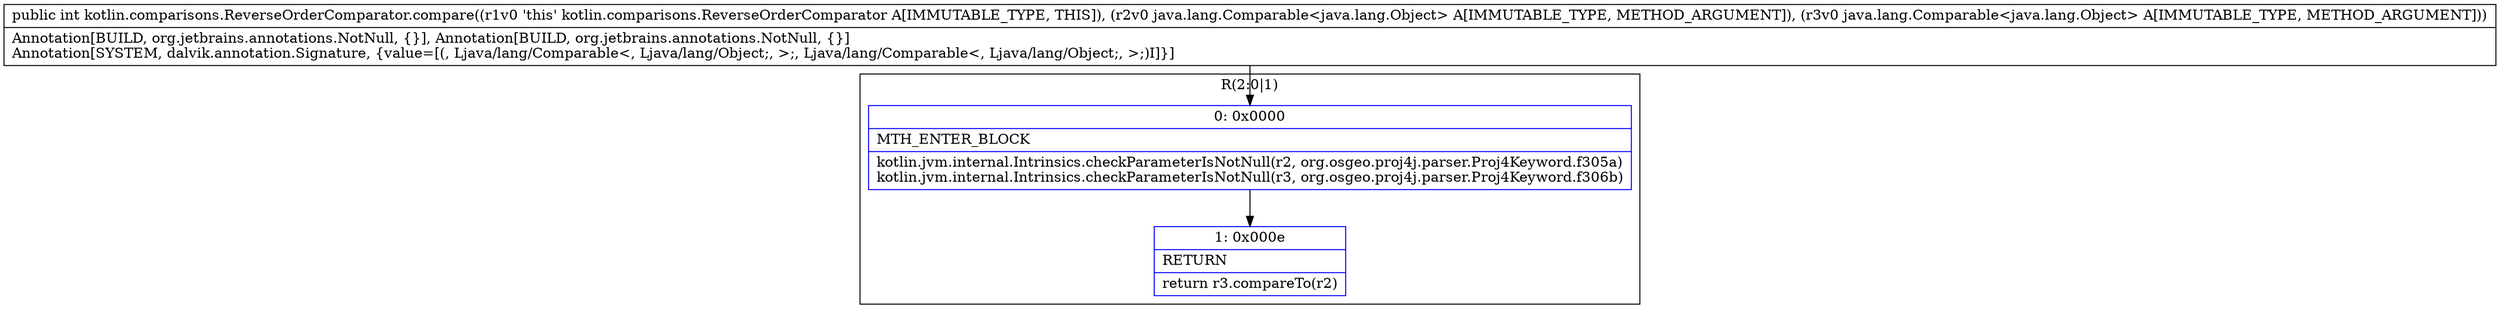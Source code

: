 digraph "CFG forkotlin.comparisons.ReverseOrderComparator.compare(Ljava\/lang\/Comparable;Ljava\/lang\/Comparable;)I" {
subgraph cluster_Region_828572022 {
label = "R(2:0|1)";
node [shape=record,color=blue];
Node_0 [shape=record,label="{0\:\ 0x0000|MTH_ENTER_BLOCK\l|kotlin.jvm.internal.Intrinsics.checkParameterIsNotNull(r2, org.osgeo.proj4j.parser.Proj4Keyword.f305a)\lkotlin.jvm.internal.Intrinsics.checkParameterIsNotNull(r3, org.osgeo.proj4j.parser.Proj4Keyword.f306b)\l}"];
Node_1 [shape=record,label="{1\:\ 0x000e|RETURN\l|return r3.compareTo(r2)\l}"];
}
MethodNode[shape=record,label="{public int kotlin.comparisons.ReverseOrderComparator.compare((r1v0 'this' kotlin.comparisons.ReverseOrderComparator A[IMMUTABLE_TYPE, THIS]), (r2v0 java.lang.Comparable\<java.lang.Object\> A[IMMUTABLE_TYPE, METHOD_ARGUMENT]), (r3v0 java.lang.Comparable\<java.lang.Object\> A[IMMUTABLE_TYPE, METHOD_ARGUMENT]))  | Annotation[BUILD, org.jetbrains.annotations.NotNull, \{\}], Annotation[BUILD, org.jetbrains.annotations.NotNull, \{\}]\lAnnotation[SYSTEM, dalvik.annotation.Signature, \{value=[(, Ljava\/lang\/Comparable\<, Ljava\/lang\/Object;, \>;, Ljava\/lang\/Comparable\<, Ljava\/lang\/Object;, \>;)I]\}]\l}"];
MethodNode -> Node_0;
Node_0 -> Node_1;
}

